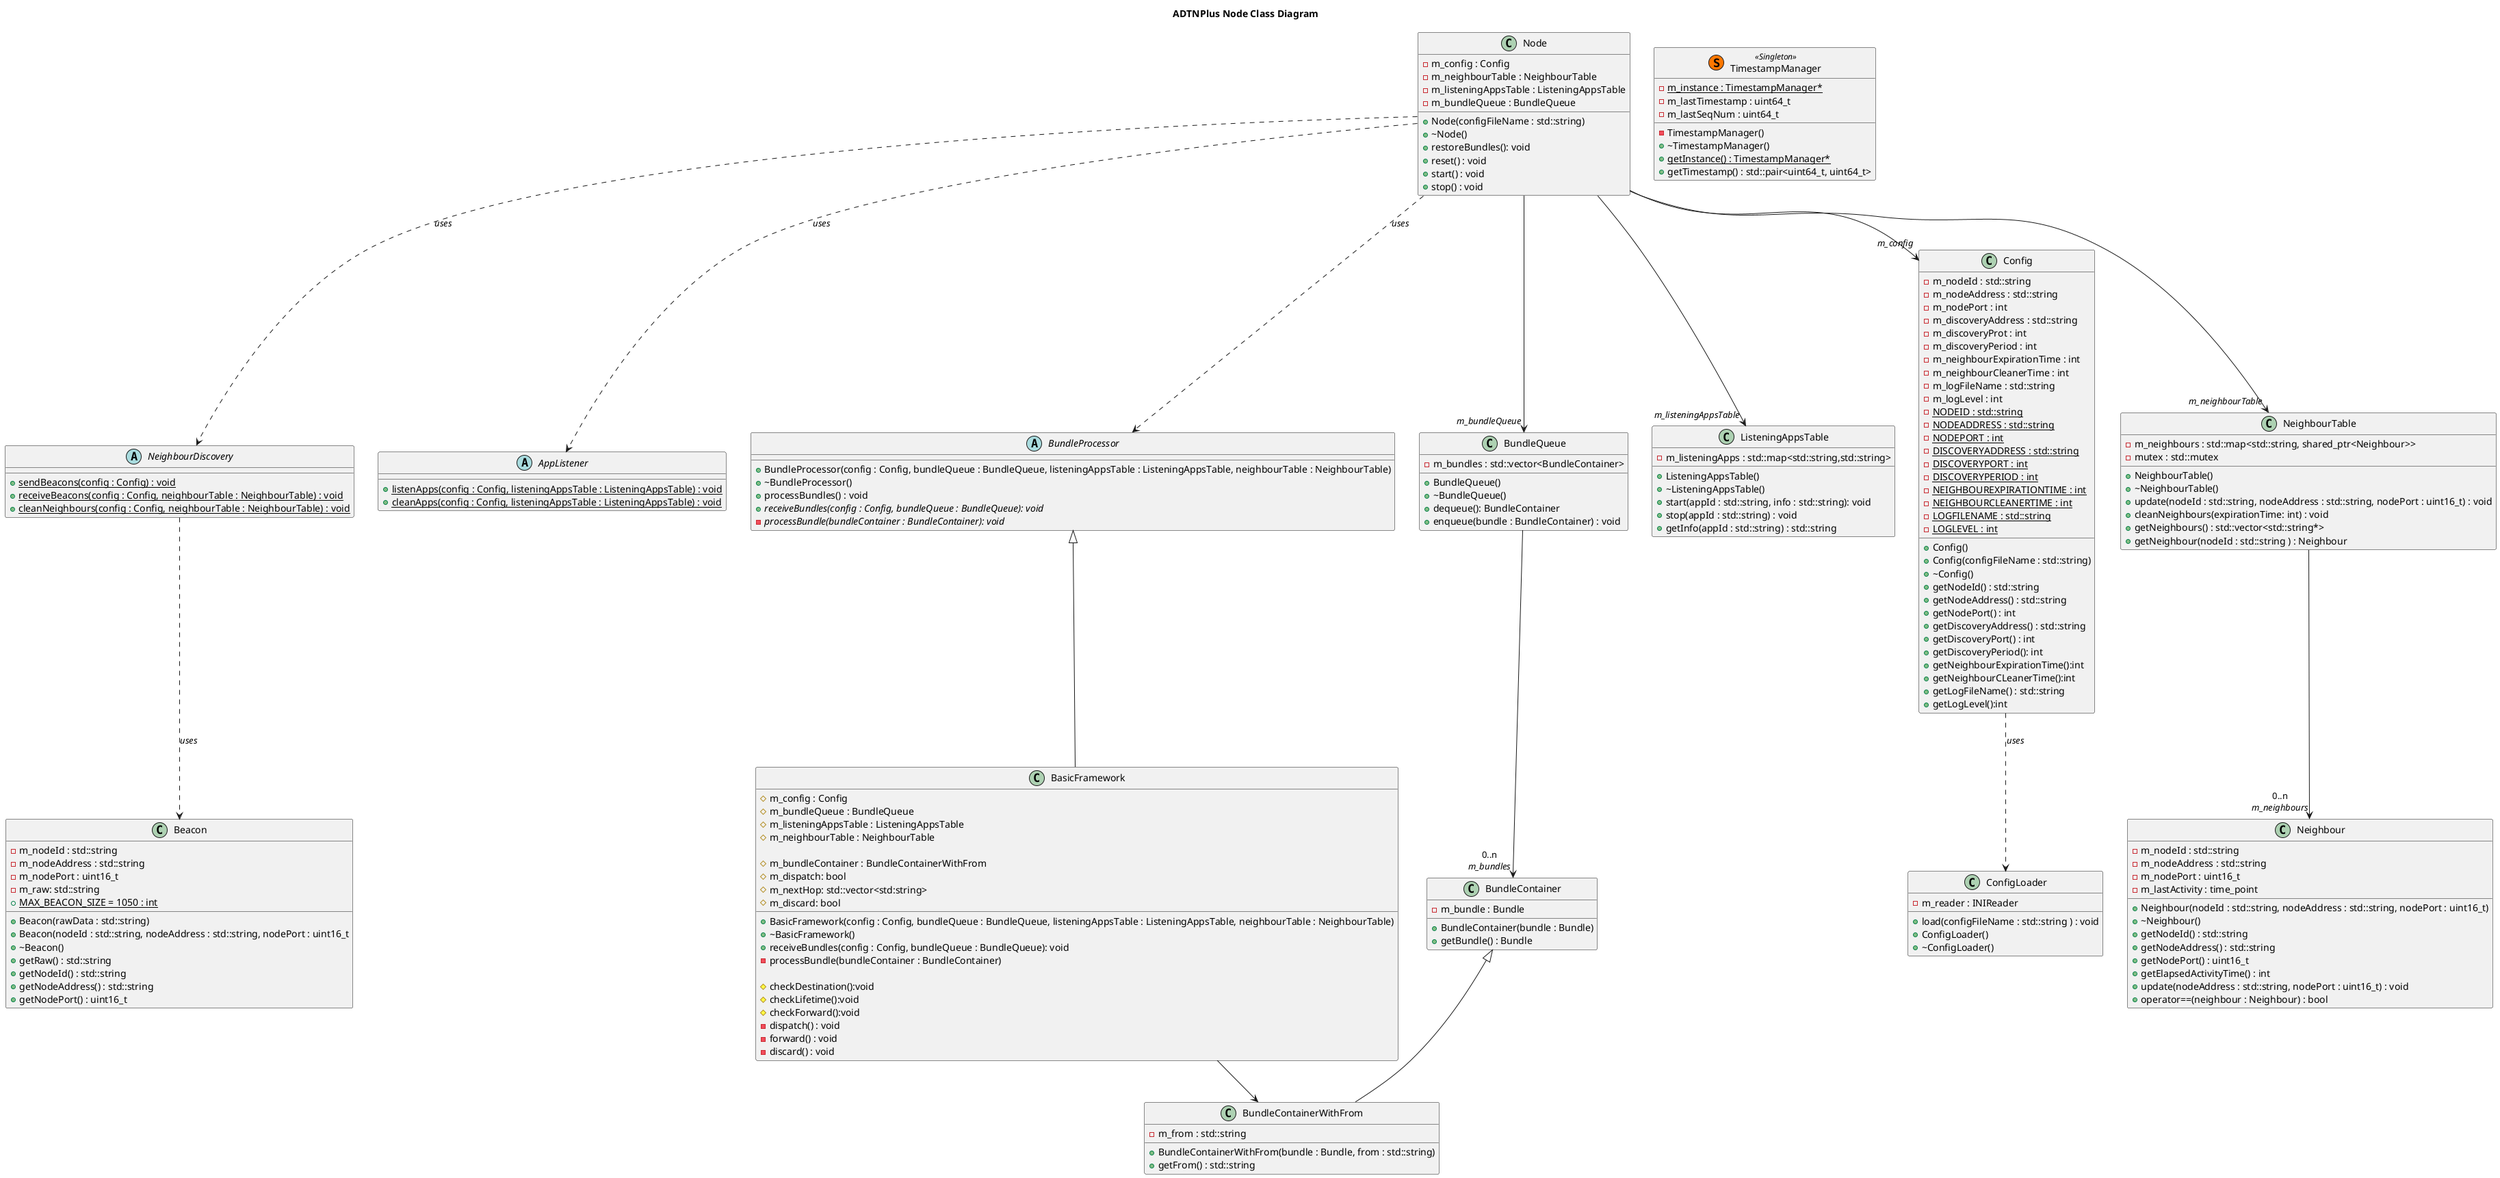 @startuml

title ADTNPlus Node Class Diagram

class Node {
	-m_config : Config
	-m_neighbourTable : NeighbourTable
	-m_listeningAppsTable : ListeningAppsTable
	-m_bundleQueue : BundleQueue
	+Node(configFileName : std::string)
	+~Node()
	+restoreBundles(): void
	+reset() : void
	+start() : void
	+stop() : void
}

abstract class NeighbourDiscovery {
	+{static}sendBeacons(config : Config) : void
	+{static}receiveBeacons(config : Config, neighbourTable : NeighbourTable) : void
	+{static}cleanNeighbours(config : Config, neighbourTable : NeighbourTable) : void
}

abstract class AppListener {
	+{static}listenApps(config : Config, listeningAppsTable : ListeningAppsTable) : void
	+{static}cleanApps(config : Config, listeningAppsTable : ListeningAppsTable) : void
}

abstract class BundleProcessor {
	+BundleProcessor(config : Config, bundleQueue : BundleQueue, listeningAppsTable : ListeningAppsTable, neighbourTable : NeighbourTable)
	+~BundleProcessor()
	+processBundles() : void
	+{abstract}receiveBundles(config : Config, bundleQueue : BundleQueue): void
	-{abstract}processBundle(bundleContainer : BundleContainer): void
}

class BasicFramework {
	#m_config : Config
	#m_bundleQueue : BundleQueue
	#m_listeningAppsTable : ListeningAppsTable
	#m_neighbourTable : NeighbourTable
	
	#m_bundleContainer : BundleContainerWithFrom
	#m_dispatch: bool
	#m_nextHop: std::vector<std:string>
	#m_discard: bool
	
	+BasicFramework(config : Config, bundleQueue : BundleQueue, listeningAppsTable : ListeningAppsTable, neighbourTable : NeighbourTable)
	+~BasicFramework()
	+receiveBundles(config : Config, bundleQueue : BundleQueue): void
	-processBundle(bundleContainer : BundleContainer)
	
	#checkDestination():void
	#checkLifetime():void
	#checkForward():void
	-dispatch() : void
	-forward() : void
	-discard() : void
}

class BundleContainer {
	- m_bundle : Bundle
	+ BundleContainer(bundle : Bundle)
	+ getBundle() : Bundle
}

class BundleContainerWithFrom {
	- m_from : std::string
	+ BundleContainerWithFrom(bundle : Bundle, from : std::string)
	+ getFrom() : std::string
}

class BundleQueue {
	- m_bundles : std::vector<BundleContainer>
	+ BundleQueue()
	+ ~BundleQueue()
	+ dequeue(): BundleContainer
	+ enqueue(bundle : BundleContainer) : void
}

class ListeningAppsTable {
	- m_listeningApps : std::map<std::string,std::string>
	+ ListeningAppsTable()
	+ ~ListeningAppsTable()
	+ start(appId : std::string, info : std::string): void
	+ stop(appId : std::string) : void
	+ getInfo(appId : std::string) : std::string
}

class Config {
	-m_nodeId : std::string
	-m_nodeAddress : std::string
	-m_nodePort : int
	-m_discoveryAddress : std::string
	-m_discoveryProt : int
	-m_discoveryPeriod : int
	-m_neighbourExpirationTime : int
	-m_neighbourCleanerTime : int
	-m_logFileName : std::string
	-m_logLevel : int
	-{static} NODEID : std::string
	-{static} NODEADDRESS : std::string
	-{static} NODEPORT : int
	-{static} DISCOVERYADDRESS : std::string
	-{static} DISCOVERYPORT : int
	-{static} DISCOVERYPERIOD : int
	-{static} NEIGHBOUREXPIRATIONTIME : int
	-{static} NEIGHBOURCLEANERTIME : int
	-{static} LOGFILENAME : std::string
	-{static} LOGLEVEL : int
	+Config()
	+Config(configFileName : std::string)
	+~Config()
	+getNodeId() : std::string
	+getNodeAddress() : std::string
	+getNodePort() : int
	+getDiscoveryAddress() : std::string
	+getDiscoveryPort() : int
	+getDiscoveryPeriod(): int
	+getNeighbourExpirationTime():int
	+getNeighbourCLeanerTime():int
	+getLogFileName() : std::string
	+getLogLevel():int
}

class ConfigLoader {
	-m_reader : INIReader
	+load(configFileName : std::string ) : void
	+ConfigLoader()
	+~ConfigLoader()
}

Config ..> ConfigLoader : <i>uses</i> 
BundleQueue --> "0..n\n<i>m_bundles</i>" BundleContainer
Node ..> BundleProcessor : <i>uses</i>










class TimestampManager << (S,#FF7700) Singleton >> {
	-{static}m_instance : TimestampManager*
	-m_lastTimestamp : uint64_t
	-m_lastSeqNum : uint64_t
	-TimestampManager()
	+~TimestampManager()
	+{static}getInstance() : TimestampManager*
	+getTimestamp() : std::pair<uint64_t, uint64_t>
}










class Neighbour {
	-m_nodeId : std::string
	-m_nodeAddress : std::string
	-m_nodePort : uint16_t
	-m_lastActivity : time_point
	+Neighbour(nodeId : std::string, nodeAddress : std::string, nodePort : uint16_t)
	+~Neighbour()
	+getNodeId() : std::string
	+getNodeAddress() : std::string
	+getNodePort() : uint16_t
	+getElapsedActivityTime() : int
	+update(nodeAddress : std::string, nodePort : uint16_t) : void
	+operator==(neighbour : Neighbour) : bool
}

class NeighbourTable {
 	-m_neighbours : std::map<std::string, shared_ptr<Neighbour>>
 	-mutex : std::mutex
	+NeighbourTable()
	+~NeighbourTable()
	+update(nodeId : std::string, nodeAddress : std::string, nodePort : uint16_t) : void
	+cleanNeighbours(expirationTime: int) : void
	+getNeighbours() : std::vector<std::string*>
	+getNeighbour(nodeId : std::string ) : Neighbour
}

class Beacon {
	-m_nodeId : std::string
	-m_nodeAddress : std::string
	-m_nodePort : uint16_t
	-m_raw: std::string
	+{static} MAX_BEACON_SIZE = 1050 : int
	+Beacon(rawData : std::string)
	+Beacon(nodeId : std::string, nodeAddress : std::string, nodePort : uint16_t
	+~Beacon()
	+getRaw() : std::string
	+getNodeId() : std::string
	+getNodeAddress() : std::string
	+getNodePort() : uint16_t
}

NeighbourTable --> "0..n\n<i>m_neighbours</i>" Neighbour

Node --> "<i>m_config</i>" Config
Node --> "<i>m_neighbourTable</i>" NeighbourTable
Node --> "<i>m_listeningAppsTable</i>" ListeningAppsTable
Node ..> NeighbourDiscovery : <i>uses</i>
Node ..> AppListener : <i>uses</i>
NeighbourDiscovery ..> Beacon : <i>uses</i>
Node --> "<i>m_bundleQueue</i>" BundleQueue
BundleContainer <|-- BundleContainerWithFrom
BundleProcessor <|-- BasicFramework
BasicFramework --> BundleContainerWithFrom
@enduml